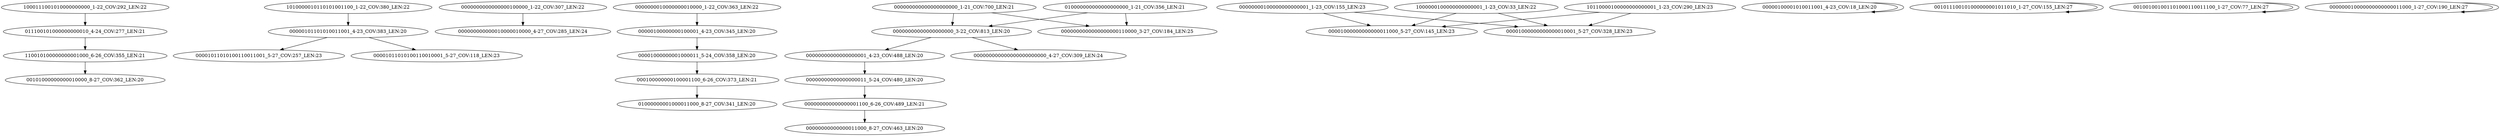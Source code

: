 digraph G {
    "011100101000000000010_4-24_COV:277_LEN:21" -> "110010100000000001000_6-26_COV:355_LEN:21";
    "1000111001010000000000_1-22_COV:292_LEN:22" -> "011100101000000000010_4-24_COV:277_LEN:21";
    "00000101101010011001_4-23_COV:383_LEN:20" -> "00001011010100110011001_5-27_COV:257_LEN:23";
    "00000101101010011001_4-23_COV:383_LEN:20" -> "00001011010100110010001_5-27_COV:118_LEN:23";
    "0000000000000000100000_1-22_COV:307_LEN:22" -> "000000000000010000010000_4-27_COV:285_LEN:24";
    "000100000000100001100_6-26_COV:373_LEN:21" -> "01000000001000011000_8-27_COV:341_LEN:20";
    "00000000000000000001_4-23_COV:488_LEN:20" -> "00000000000000000011_5-24_COV:480_LEN:20";
    "00000000100000000000001_1-23_COV:155_LEN:23" -> "00001000000000000011000_5-27_COV:145_LEN:23";
    "00000000100000000000001_1-23_COV:155_LEN:23" -> "00001000000000000010001_5-27_COV:328_LEN:23";
    "110010100000000001000_6-26_COV:355_LEN:21" -> "00101000000000010000_8-27_COV:362_LEN:20";
    "000000000000000000000_1-21_COV:700_LEN:21" -> "00000000000000000000_3-22_COV:813_LEN:20";
    "000000000000000000000_1-21_COV:700_LEN:21" -> "0000000000000000000110000_3-27_COV:184_LEN:25";
    "000000000000000001100_6-26_COV:489_LEN:21" -> "00000000000000011000_8-27_COV:463_LEN:20";
    "00001000000001000011_5-24_COV:358_LEN:20" -> "000100000000100001100_6-26_COV:373_LEN:21";
    "1010000010110101001100_1-22_COV:380_LEN:22" -> "00000101101010011001_4-23_COV:383_LEN:20";
    "1000000100000000000001_1-23_COV:33_LEN:22" -> "00001000000000000011000_5-27_COV:145_LEN:23";
    "1000000100000000000001_1-23_COV:33_LEN:22" -> "00001000000000000010001_5-27_COV:328_LEN:23";
    "00000000000000000011_5-24_COV:480_LEN:20" -> "000000000000000001100_6-26_COV:489_LEN:21";
    "0000000010000000010000_1-22_COV:363_LEN:22" -> "00000100000000100001_4-23_COV:345_LEN:20";
    "00000000000000000000_3-22_COV:813_LEN:20" -> "00000000000000000001_4-23_COV:488_LEN:20";
    "00000000000000000000_3-22_COV:813_LEN:20" -> "000000000000000000000000_4-27_COV:309_LEN:24";
    "00000100001010011001_4-23_COV:18_LEN:20" -> "00000100001010011001_4-23_COV:18_LEN:20";
    "10110000100000000000001_1-23_COV:290_LEN:23" -> "00001000000000000011000_5-27_COV:145_LEN:23";
    "10110000100000000000001_1-23_COV:290_LEN:23" -> "00001000000000000010001_5-27_COV:328_LEN:23";
    "001011100101000000001011010_1-27_COV:155_LEN:27" -> "001011100101000000001011010_1-27_COV:155_LEN:27";
    "001001001001101000110011100_1-27_COV:77_LEN:27" -> "001001001001101000110011100_1-27_COV:77_LEN:27";
    "000000010000000000000011000_1-27_COV:190_LEN:27" -> "000000010000000000000011000_1-27_COV:190_LEN:27";
    "010000000000000000000_1-21_COV:356_LEN:21" -> "00000000000000000000_3-22_COV:813_LEN:20";
    "010000000000000000000_1-21_COV:356_LEN:21" -> "0000000000000000000110000_3-27_COV:184_LEN:25";
    "00000100000000100001_4-23_COV:345_LEN:20" -> "00001000000001000011_5-24_COV:358_LEN:20";
}

